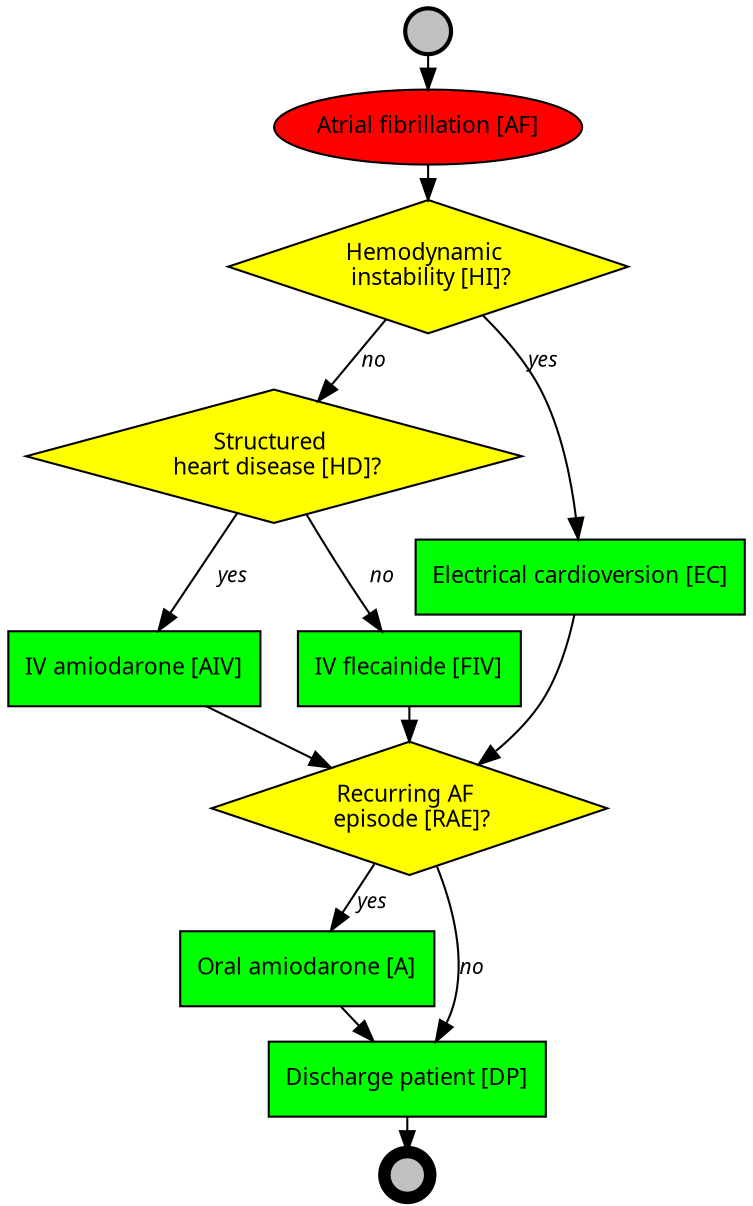 // AF - atrial fibrillation (AIME 2013)

digraph AF {
	ranksep=0.1;
node [shape=box, style=filled, fillcolor=green, fontname=Calibri, fontsize=11];
edge [fontname="Calibri Italic", fontsize=10];

// Context
c_af [label="Atrial fibrillation [AF]", shape=oval, style=filled, fillcolor=red];

// Decisions
d_hemo_instability [shape=diamond, fillcolor=yellow, label="Hemodynamic \n instability [HI]?"];
d_heart_disease [shape=diamond, fillcolor=yellow, label="Structured \n heart disease [HD]?"];
d_recurring [shape=diamond, fillcolor=yellow, label="Recurring AF \n episode [RAE]?"];

// Actions
a_cardioversion [label="Electrical cardioversion [EC]"];
a_amiodarione_iv [label="IV amiodarone [AIV]"];
a_flecainide [label="IV flecainide [FIV]"];
a_amiodarone_o [label="Oral amiodarone [A]"];
a_discharge [label="Discharge patient [DP]"];

// Event nodes
e_start [shape=circle, label="", width=0.3, penwidth=2, fillcolor="gray"];
e_end [shape=circle, label="", width=0.3, penwidth=6, fillcolor="gray"];

e_start -> c_af -> d_hemo_instability;
d_hemo_instability -> a_cardioversion [label=yes];
d_hemo_instability -> d_heart_disease [label=no];
a_cardioversion -> d_recurring;
d_heart_disease -> a_amiodarione_iv [label=yes];
d_heart_disease -> a_flecainide [label=no];
a_amiodarione_iv -> d_recurring;
a_flecainide -> d_recurring;
d_recurring -> a_amiodarone_o [label=yes];
d_recurring -> a_discharge [label=no];
a_amiodarone_o -> a_discharge -> e_end;
}
